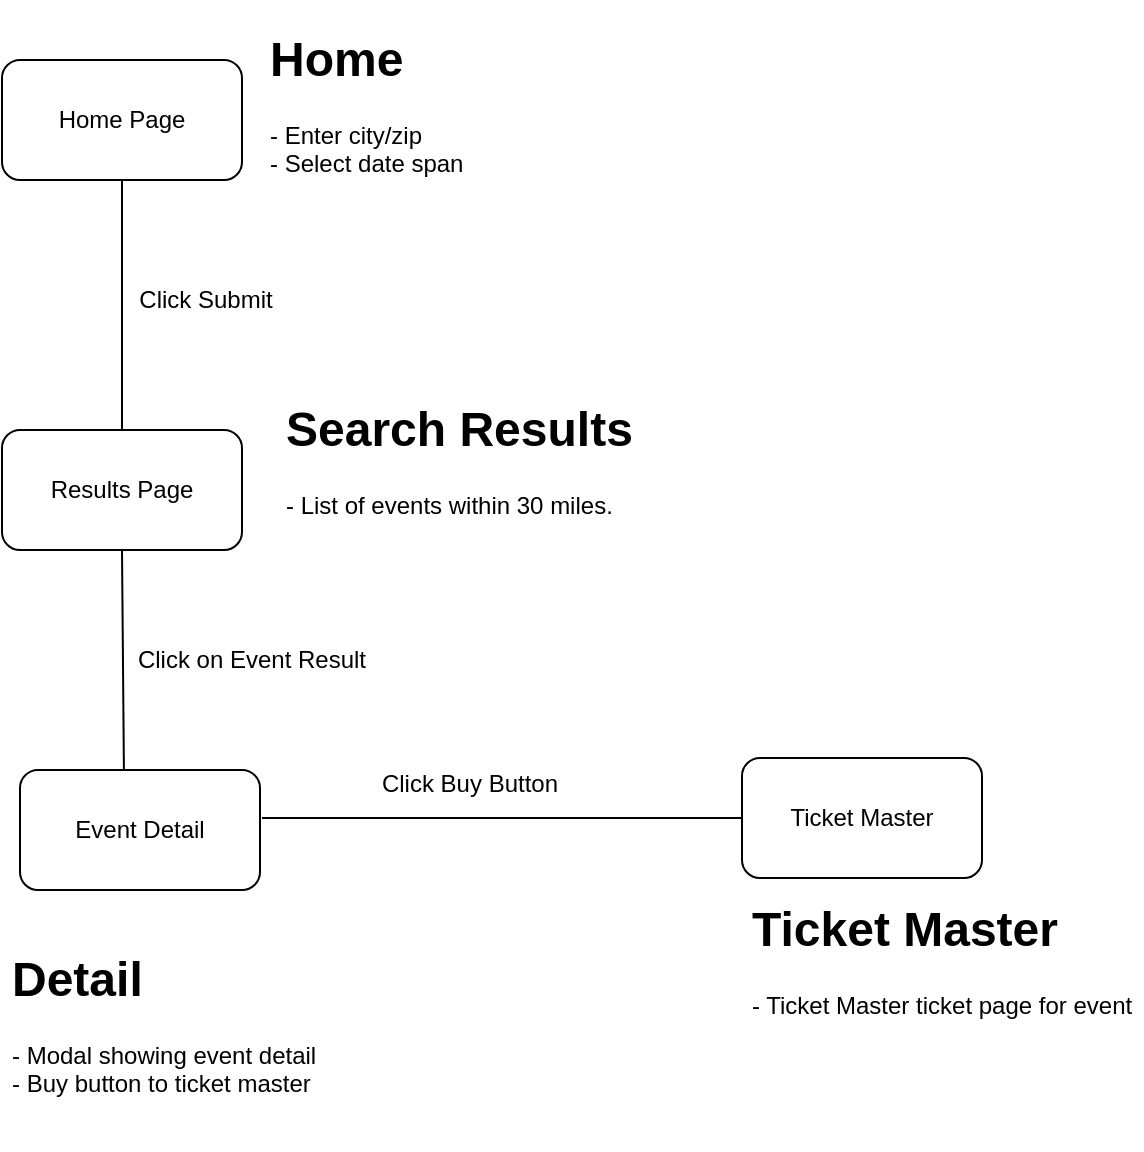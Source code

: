 <mxfile version="12.7.9" type="device"><diagram id="iuO5I06BS2y0jS6f9YRE" name="Page-1"><mxGraphModel dx="920" dy="566" grid="1" gridSize="10" guides="1" tooltips="1" connect="1" arrows="1" fold="1" page="1" pageScale="1" pageWidth="850" pageHeight="1100" math="0" shadow="0"><root><mxCell id="0"/><mxCell id="1" parent="0"/><mxCell id="x1g-9U-TXWnuSdxLcHz7-1" value="&lt;div&gt;Home Page&lt;/div&gt;" style="rounded=1;whiteSpace=wrap;html=1;" vertex="1" parent="1"><mxGeometry x="20" y="110" width="120" height="60" as="geometry"/></mxCell><mxCell id="x1g-9U-TXWnuSdxLcHz7-5" value="Results Page" style="rounded=1;whiteSpace=wrap;html=1;" vertex="1" parent="1"><mxGeometry x="20" y="295" width="120" height="60" as="geometry"/></mxCell><mxCell id="x1g-9U-TXWnuSdxLcHz7-8" value="&lt;h1&gt;Home&lt;br&gt;&lt;/h1&gt;&lt;p&gt;- Enter city/zip&lt;br&gt;- Select date span&lt;br&gt;&lt;/p&gt;" style="text;html=1;strokeColor=none;fillColor=none;spacing=5;spacingTop=-20;whiteSpace=wrap;overflow=hidden;rounded=0;" vertex="1" parent="1"><mxGeometry x="149" y="90" width="140" height="90" as="geometry"/></mxCell><mxCell id="x1g-9U-TXWnuSdxLcHz7-10" value="&lt;h1&gt;Search Results&lt;/h1&gt;&lt;p&gt;- List of events within 30 miles.&lt;br&gt;&lt;/p&gt;" style="text;html=1;strokeColor=none;fillColor=none;spacing=5;spacingTop=-20;whiteSpace=wrap;overflow=hidden;rounded=0;" vertex="1" parent="1"><mxGeometry x="157" y="275" width="190" height="100" as="geometry"/></mxCell><mxCell id="x1g-9U-TXWnuSdxLcHz7-11" value="Event Detail" style="rounded=1;whiteSpace=wrap;html=1;" vertex="1" parent="1"><mxGeometry x="29" y="465" width="120" height="60" as="geometry"/></mxCell><mxCell id="x1g-9U-TXWnuSdxLcHz7-12" value="" style="endArrow=none;html=1;exitX=0.5;exitY=1;exitDx=0;exitDy=0;entryX=0.433;entryY=0;entryDx=0;entryDy=0;entryPerimeter=0;" edge="1" parent="1" source="x1g-9U-TXWnuSdxLcHz7-5" target="x1g-9U-TXWnuSdxLcHz7-11"><mxGeometry width="50" height="50" relative="1" as="geometry"><mxPoint x="340" y="325" as="sourcePoint"/><mxPoint x="390" y="275" as="targetPoint"/></mxGeometry></mxCell><mxCell id="x1g-9U-TXWnuSdxLcHz7-15" value="Click Submit" style="text;html=1;strokeColor=none;fillColor=none;align=center;verticalAlign=middle;whiteSpace=wrap;rounded=0;" vertex="1" parent="1"><mxGeometry x="87" y="220" width="70" height="20" as="geometry"/></mxCell><mxCell id="x1g-9U-TXWnuSdxLcHz7-16" value="" style="endArrow=none;html=1;entryX=0.5;entryY=0;entryDx=0;entryDy=0;exitX=0.5;exitY=1;exitDx=0;exitDy=0;" edge="1" parent="1" source="x1g-9U-TXWnuSdxLcHz7-1" target="x1g-9U-TXWnuSdxLcHz7-5"><mxGeometry width="50" height="50" relative="1" as="geometry"><mxPoint x="263" y="186" as="sourcePoint"/><mxPoint x="313" y="136" as="targetPoint"/></mxGeometry></mxCell><mxCell id="x1g-9U-TXWnuSdxLcHz7-17" value="&lt;h1&gt;Detail &lt;br&gt;&lt;/h1&gt;&lt;p&gt;- Modal showing event detail&lt;br&gt;- Buy button to ticket master&lt;br&gt;&lt;/p&gt;" style="text;html=1;strokeColor=none;fillColor=none;spacing=5;spacingTop=-20;whiteSpace=wrap;overflow=hidden;rounded=0;" vertex="1" parent="1"><mxGeometry x="20" y="550" width="170" height="105" as="geometry"/></mxCell><mxCell id="x1g-9U-TXWnuSdxLcHz7-18" value="Click on Event Result" style="text;html=1;strokeColor=none;fillColor=none;align=center;verticalAlign=middle;whiteSpace=wrap;rounded=0;" vertex="1" parent="1"><mxGeometry x="80" y="400" width="130" height="20" as="geometry"/></mxCell><mxCell id="x1g-9U-TXWnuSdxLcHz7-19" value="Ticket Master" style="rounded=1;whiteSpace=wrap;html=1;" vertex="1" parent="1"><mxGeometry x="390" y="459" width="120" height="60" as="geometry"/></mxCell><mxCell id="x1g-9U-TXWnuSdxLcHz7-20" value="" style="endArrow=none;html=1;entryX=0;entryY=0.5;entryDx=0;entryDy=0;" edge="1" parent="1" target="x1g-9U-TXWnuSdxLcHz7-19"><mxGeometry width="50" height="50" relative="1" as="geometry"><mxPoint x="150" y="489" as="sourcePoint"/><mxPoint x="205" y="491" as="targetPoint"/><Array as="points"/></mxGeometry></mxCell><mxCell id="x1g-9U-TXWnuSdxLcHz7-21" value="Click Buy Button" style="text;html=1;strokeColor=none;fillColor=none;align=center;verticalAlign=middle;whiteSpace=wrap;rounded=0;" vertex="1" parent="1"><mxGeometry x="204" y="462" width="100" height="20" as="geometry"/></mxCell><mxCell id="x1g-9U-TXWnuSdxLcHz7-23" value="&lt;h1&gt;Ticket Master&lt;br&gt;&lt;/h1&gt;&lt;p&gt;- Ticket Master ticket page for event&lt;br&gt;&lt;/p&gt;" style="text;html=1;strokeColor=none;fillColor=none;spacing=5;spacingTop=-20;whiteSpace=wrap;overflow=hidden;rounded=0;" vertex="1" parent="1"><mxGeometry x="390" y="525" width="200" height="105" as="geometry"/></mxCell></root></mxGraphModel></diagram></mxfile>